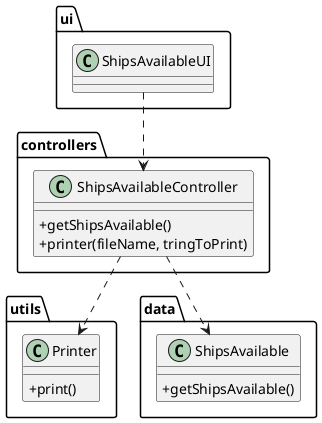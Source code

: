 @startuml
'https://plantuml.com/class-diagram

skinparam classAttributeIconSize 0

package "ui" {
class ShipsAvailableUI{
}
}

package "controllers" {
class ShipsAvailableController{
+getShipsAvailable()
+printer(fileName, tringToPrint)
}
}
package utils{
class Printer{
+print()
}
}
package data{
class ShipsAvailable{
+getShipsAvailable()
}
}



ShipsAvailableUI ..> ShipsAvailableController
ShipsAvailableController ..> Printer
ShipsAvailableController ..> ShipsAvailable
@enduml